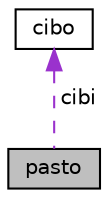 digraph "pasto"
{
  edge [fontname="Helvetica",fontsize="10",labelfontname="Helvetica",labelfontsize="10"];
  node [fontname="Helvetica",fontsize="10",shape=record];
  Node1 [label="pasto",height=0.2,width=0.4,color="black", fillcolor="grey75", style="filled", fontcolor="black"];
  Node2 -> Node1 [dir="back",color="darkorchid3",fontsize="10",style="dashed",label=" cibi" ,fontname="Helvetica"];
  Node2 [label="cibo",height=0.2,width=0.4,color="black", fillcolor="white", style="filled",URL="$structcibo.html"];
}
